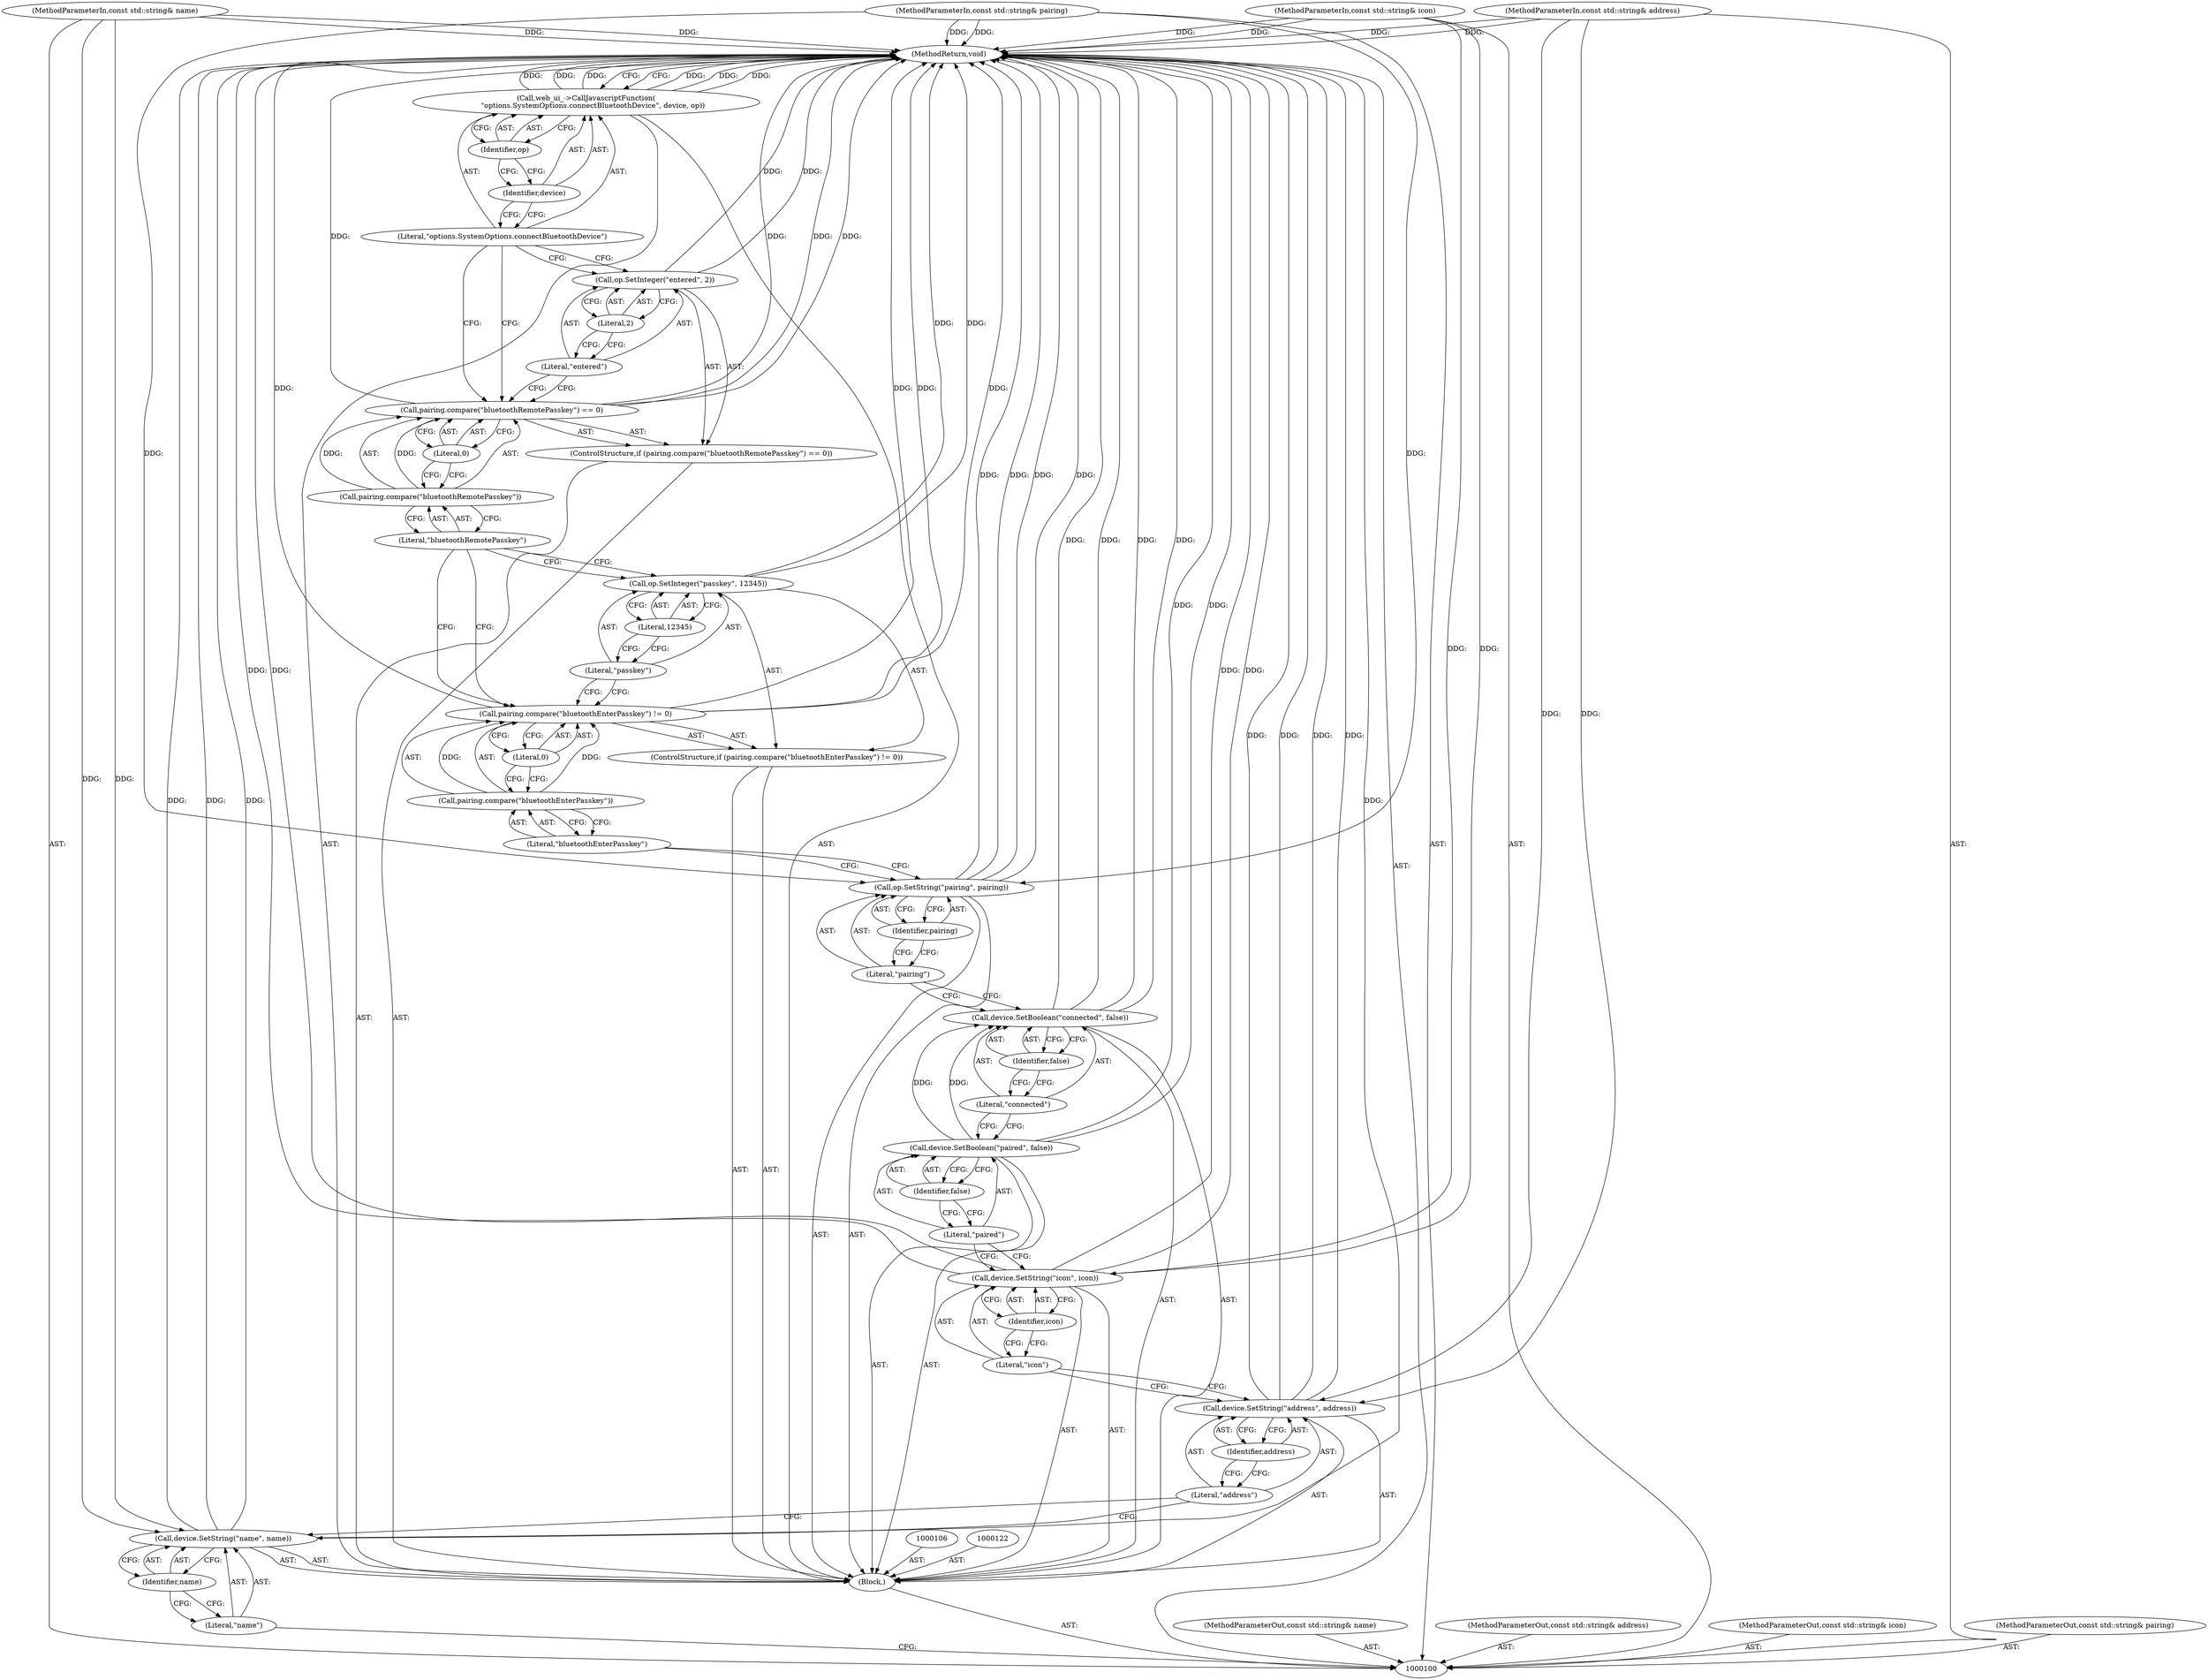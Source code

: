 digraph "1_Chrome_0a38f71865b63025dce4de1f8cca71979c48d14d_4" {
"1000146" [label="(MethodReturn,void)"];
"1000116" [label="(Call,device.SetBoolean(\"paired\", false))"];
"1000117" [label="(Literal,\"paired\")"];
"1000118" [label="(Identifier,false)"];
"1000119" [label="(Call,device.SetBoolean(\"connected\", false))"];
"1000120" [label="(Literal,\"connected\")"];
"1000121" [label="(Identifier,false)"];
"1000124" [label="(Literal,\"pairing\")"];
"1000123" [label="(Call,op.SetString(\"pairing\", pairing))"];
"1000125" [label="(Identifier,pairing)"];
"1000126" [label="(ControlStructure,if (pairing.compare(\"bluetoothEnterPasskey\") != 0))"];
"1000129" [label="(Literal,\"bluetoothEnterPasskey\")"];
"1000130" [label="(Literal,0)"];
"1000127" [label="(Call,pairing.compare(\"bluetoothEnterPasskey\") != 0)"];
"1000128" [label="(Call,pairing.compare(\"bluetoothEnterPasskey\"))"];
"1000132" [label="(Literal,\"passkey\")"];
"1000133" [label="(Literal,12345)"];
"1000131" [label="(Call,op.SetInteger(\"passkey\", 12345))"];
"1000134" [label="(ControlStructure,if (pairing.compare(\"bluetoothRemotePasskey\") == 0))"];
"1000137" [label="(Literal,\"bluetoothRemotePasskey\")"];
"1000138" [label="(Literal,0)"];
"1000135" [label="(Call,pairing.compare(\"bluetoothRemotePasskey\") == 0)"];
"1000136" [label="(Call,pairing.compare(\"bluetoothRemotePasskey\"))"];
"1000140" [label="(Literal,\"entered\")"];
"1000141" [label="(Literal,2)"];
"1000139" [label="(Call,op.SetInteger(\"entered\", 2))"];
"1000142" [label="(Call,web_ui_->CallJavascriptFunction(\n      \"options.SystemOptions.connectBluetoothDevice\", device, op))"];
"1000144" [label="(Identifier,device)"];
"1000143" [label="(Literal,\"options.SystemOptions.connectBluetoothDevice\")"];
"1000145" [label="(Identifier,op)"];
"1000101" [label="(MethodParameterIn,const std::string& name)"];
"1000194" [label="(MethodParameterOut,const std::string& name)"];
"1000102" [label="(MethodParameterIn,const std::string& address)"];
"1000195" [label="(MethodParameterOut,const std::string& address)"];
"1000103" [label="(MethodParameterIn,const std::string& icon)"];
"1000196" [label="(MethodParameterOut,const std::string& icon)"];
"1000105" [label="(Block,)"];
"1000104" [label="(MethodParameterIn,const std::string& pairing)"];
"1000197" [label="(MethodParameterOut,const std::string& pairing)"];
"1000108" [label="(Literal,\"name\")"];
"1000107" [label="(Call,device.SetString(\"name\", name))"];
"1000109" [label="(Identifier,name)"];
"1000111" [label="(Literal,\"address\")"];
"1000110" [label="(Call,device.SetString(\"address\", address))"];
"1000112" [label="(Identifier,address)"];
"1000114" [label="(Literal,\"icon\")"];
"1000113" [label="(Call,device.SetString(\"icon\", icon))"];
"1000115" [label="(Identifier,icon)"];
"1000146" -> "1000100"  [label="AST: "];
"1000146" -> "1000142"  [label="CFG: "];
"1000142" -> "1000146"  [label="DDG: "];
"1000142" -> "1000146"  [label="DDG: "];
"1000142" -> "1000146"  [label="DDG: "];
"1000123" -> "1000146"  [label="DDG: "];
"1000123" -> "1000146"  [label="DDG: "];
"1000107" -> "1000146"  [label="DDG: "];
"1000107" -> "1000146"  [label="DDG: "];
"1000104" -> "1000146"  [label="DDG: "];
"1000127" -> "1000146"  [label="DDG: "];
"1000127" -> "1000146"  [label="DDG: "];
"1000119" -> "1000146"  [label="DDG: "];
"1000119" -> "1000146"  [label="DDG: "];
"1000116" -> "1000146"  [label="DDG: "];
"1000131" -> "1000146"  [label="DDG: "];
"1000139" -> "1000146"  [label="DDG: "];
"1000103" -> "1000146"  [label="DDG: "];
"1000113" -> "1000146"  [label="DDG: "];
"1000113" -> "1000146"  [label="DDG: "];
"1000102" -> "1000146"  [label="DDG: "];
"1000110" -> "1000146"  [label="DDG: "];
"1000110" -> "1000146"  [label="DDG: "];
"1000135" -> "1000146"  [label="DDG: "];
"1000135" -> "1000146"  [label="DDG: "];
"1000101" -> "1000146"  [label="DDG: "];
"1000116" -> "1000105"  [label="AST: "];
"1000116" -> "1000118"  [label="CFG: "];
"1000117" -> "1000116"  [label="AST: "];
"1000118" -> "1000116"  [label="AST: "];
"1000120" -> "1000116"  [label="CFG: "];
"1000116" -> "1000146"  [label="DDG: "];
"1000116" -> "1000119"  [label="DDG: "];
"1000117" -> "1000116"  [label="AST: "];
"1000117" -> "1000113"  [label="CFG: "];
"1000118" -> "1000117"  [label="CFG: "];
"1000118" -> "1000116"  [label="AST: "];
"1000118" -> "1000117"  [label="CFG: "];
"1000116" -> "1000118"  [label="CFG: "];
"1000119" -> "1000105"  [label="AST: "];
"1000119" -> "1000121"  [label="CFG: "];
"1000120" -> "1000119"  [label="AST: "];
"1000121" -> "1000119"  [label="AST: "];
"1000124" -> "1000119"  [label="CFG: "];
"1000119" -> "1000146"  [label="DDG: "];
"1000119" -> "1000146"  [label="DDG: "];
"1000116" -> "1000119"  [label="DDG: "];
"1000120" -> "1000119"  [label="AST: "];
"1000120" -> "1000116"  [label="CFG: "];
"1000121" -> "1000120"  [label="CFG: "];
"1000121" -> "1000119"  [label="AST: "];
"1000121" -> "1000120"  [label="CFG: "];
"1000119" -> "1000121"  [label="CFG: "];
"1000124" -> "1000123"  [label="AST: "];
"1000124" -> "1000119"  [label="CFG: "];
"1000125" -> "1000124"  [label="CFG: "];
"1000123" -> "1000105"  [label="AST: "];
"1000123" -> "1000125"  [label="CFG: "];
"1000124" -> "1000123"  [label="AST: "];
"1000125" -> "1000123"  [label="AST: "];
"1000129" -> "1000123"  [label="CFG: "];
"1000123" -> "1000146"  [label="DDG: "];
"1000123" -> "1000146"  [label="DDG: "];
"1000104" -> "1000123"  [label="DDG: "];
"1000125" -> "1000123"  [label="AST: "];
"1000125" -> "1000124"  [label="CFG: "];
"1000123" -> "1000125"  [label="CFG: "];
"1000126" -> "1000105"  [label="AST: "];
"1000127" -> "1000126"  [label="AST: "];
"1000131" -> "1000126"  [label="AST: "];
"1000129" -> "1000128"  [label="AST: "];
"1000129" -> "1000123"  [label="CFG: "];
"1000128" -> "1000129"  [label="CFG: "];
"1000130" -> "1000127"  [label="AST: "];
"1000130" -> "1000128"  [label="CFG: "];
"1000127" -> "1000130"  [label="CFG: "];
"1000127" -> "1000126"  [label="AST: "];
"1000127" -> "1000130"  [label="CFG: "];
"1000128" -> "1000127"  [label="AST: "];
"1000130" -> "1000127"  [label="AST: "];
"1000132" -> "1000127"  [label="CFG: "];
"1000137" -> "1000127"  [label="CFG: "];
"1000127" -> "1000146"  [label="DDG: "];
"1000127" -> "1000146"  [label="DDG: "];
"1000128" -> "1000127"  [label="DDG: "];
"1000128" -> "1000127"  [label="AST: "];
"1000128" -> "1000129"  [label="CFG: "];
"1000129" -> "1000128"  [label="AST: "];
"1000130" -> "1000128"  [label="CFG: "];
"1000128" -> "1000127"  [label="DDG: "];
"1000132" -> "1000131"  [label="AST: "];
"1000132" -> "1000127"  [label="CFG: "];
"1000133" -> "1000132"  [label="CFG: "];
"1000133" -> "1000131"  [label="AST: "];
"1000133" -> "1000132"  [label="CFG: "];
"1000131" -> "1000133"  [label="CFG: "];
"1000131" -> "1000126"  [label="AST: "];
"1000131" -> "1000133"  [label="CFG: "];
"1000132" -> "1000131"  [label="AST: "];
"1000133" -> "1000131"  [label="AST: "];
"1000137" -> "1000131"  [label="CFG: "];
"1000131" -> "1000146"  [label="DDG: "];
"1000134" -> "1000105"  [label="AST: "];
"1000135" -> "1000134"  [label="AST: "];
"1000139" -> "1000134"  [label="AST: "];
"1000137" -> "1000136"  [label="AST: "];
"1000137" -> "1000131"  [label="CFG: "];
"1000137" -> "1000127"  [label="CFG: "];
"1000136" -> "1000137"  [label="CFG: "];
"1000138" -> "1000135"  [label="AST: "];
"1000138" -> "1000136"  [label="CFG: "];
"1000135" -> "1000138"  [label="CFG: "];
"1000135" -> "1000134"  [label="AST: "];
"1000135" -> "1000138"  [label="CFG: "];
"1000136" -> "1000135"  [label="AST: "];
"1000138" -> "1000135"  [label="AST: "];
"1000140" -> "1000135"  [label="CFG: "];
"1000143" -> "1000135"  [label="CFG: "];
"1000135" -> "1000146"  [label="DDG: "];
"1000135" -> "1000146"  [label="DDG: "];
"1000136" -> "1000135"  [label="DDG: "];
"1000136" -> "1000135"  [label="AST: "];
"1000136" -> "1000137"  [label="CFG: "];
"1000137" -> "1000136"  [label="AST: "];
"1000138" -> "1000136"  [label="CFG: "];
"1000136" -> "1000135"  [label="DDG: "];
"1000140" -> "1000139"  [label="AST: "];
"1000140" -> "1000135"  [label="CFG: "];
"1000141" -> "1000140"  [label="CFG: "];
"1000141" -> "1000139"  [label="AST: "];
"1000141" -> "1000140"  [label="CFG: "];
"1000139" -> "1000141"  [label="CFG: "];
"1000139" -> "1000134"  [label="AST: "];
"1000139" -> "1000141"  [label="CFG: "];
"1000140" -> "1000139"  [label="AST: "];
"1000141" -> "1000139"  [label="AST: "];
"1000143" -> "1000139"  [label="CFG: "];
"1000139" -> "1000146"  [label="DDG: "];
"1000142" -> "1000105"  [label="AST: "];
"1000142" -> "1000145"  [label="CFG: "];
"1000143" -> "1000142"  [label="AST: "];
"1000144" -> "1000142"  [label="AST: "];
"1000145" -> "1000142"  [label="AST: "];
"1000146" -> "1000142"  [label="CFG: "];
"1000142" -> "1000146"  [label="DDG: "];
"1000142" -> "1000146"  [label="DDG: "];
"1000142" -> "1000146"  [label="DDG: "];
"1000144" -> "1000142"  [label="AST: "];
"1000144" -> "1000143"  [label="CFG: "];
"1000145" -> "1000144"  [label="CFG: "];
"1000143" -> "1000142"  [label="AST: "];
"1000143" -> "1000139"  [label="CFG: "];
"1000143" -> "1000135"  [label="CFG: "];
"1000144" -> "1000143"  [label="CFG: "];
"1000145" -> "1000142"  [label="AST: "];
"1000145" -> "1000144"  [label="CFG: "];
"1000142" -> "1000145"  [label="CFG: "];
"1000101" -> "1000100"  [label="AST: "];
"1000101" -> "1000146"  [label="DDG: "];
"1000101" -> "1000107"  [label="DDG: "];
"1000194" -> "1000100"  [label="AST: "];
"1000102" -> "1000100"  [label="AST: "];
"1000102" -> "1000146"  [label="DDG: "];
"1000102" -> "1000110"  [label="DDG: "];
"1000195" -> "1000100"  [label="AST: "];
"1000103" -> "1000100"  [label="AST: "];
"1000103" -> "1000146"  [label="DDG: "];
"1000103" -> "1000113"  [label="DDG: "];
"1000196" -> "1000100"  [label="AST: "];
"1000105" -> "1000100"  [label="AST: "];
"1000106" -> "1000105"  [label="AST: "];
"1000107" -> "1000105"  [label="AST: "];
"1000110" -> "1000105"  [label="AST: "];
"1000113" -> "1000105"  [label="AST: "];
"1000116" -> "1000105"  [label="AST: "];
"1000119" -> "1000105"  [label="AST: "];
"1000122" -> "1000105"  [label="AST: "];
"1000123" -> "1000105"  [label="AST: "];
"1000126" -> "1000105"  [label="AST: "];
"1000134" -> "1000105"  [label="AST: "];
"1000142" -> "1000105"  [label="AST: "];
"1000104" -> "1000100"  [label="AST: "];
"1000104" -> "1000146"  [label="DDG: "];
"1000104" -> "1000123"  [label="DDG: "];
"1000197" -> "1000100"  [label="AST: "];
"1000108" -> "1000107"  [label="AST: "];
"1000108" -> "1000100"  [label="CFG: "];
"1000109" -> "1000108"  [label="CFG: "];
"1000107" -> "1000105"  [label="AST: "];
"1000107" -> "1000109"  [label="CFG: "];
"1000108" -> "1000107"  [label="AST: "];
"1000109" -> "1000107"  [label="AST: "];
"1000111" -> "1000107"  [label="CFG: "];
"1000107" -> "1000146"  [label="DDG: "];
"1000107" -> "1000146"  [label="DDG: "];
"1000101" -> "1000107"  [label="DDG: "];
"1000109" -> "1000107"  [label="AST: "];
"1000109" -> "1000108"  [label="CFG: "];
"1000107" -> "1000109"  [label="CFG: "];
"1000111" -> "1000110"  [label="AST: "];
"1000111" -> "1000107"  [label="CFG: "];
"1000112" -> "1000111"  [label="CFG: "];
"1000110" -> "1000105"  [label="AST: "];
"1000110" -> "1000112"  [label="CFG: "];
"1000111" -> "1000110"  [label="AST: "];
"1000112" -> "1000110"  [label="AST: "];
"1000114" -> "1000110"  [label="CFG: "];
"1000110" -> "1000146"  [label="DDG: "];
"1000110" -> "1000146"  [label="DDG: "];
"1000102" -> "1000110"  [label="DDG: "];
"1000112" -> "1000110"  [label="AST: "];
"1000112" -> "1000111"  [label="CFG: "];
"1000110" -> "1000112"  [label="CFG: "];
"1000114" -> "1000113"  [label="AST: "];
"1000114" -> "1000110"  [label="CFG: "];
"1000115" -> "1000114"  [label="CFG: "];
"1000113" -> "1000105"  [label="AST: "];
"1000113" -> "1000115"  [label="CFG: "];
"1000114" -> "1000113"  [label="AST: "];
"1000115" -> "1000113"  [label="AST: "];
"1000117" -> "1000113"  [label="CFG: "];
"1000113" -> "1000146"  [label="DDG: "];
"1000113" -> "1000146"  [label="DDG: "];
"1000103" -> "1000113"  [label="DDG: "];
"1000115" -> "1000113"  [label="AST: "];
"1000115" -> "1000114"  [label="CFG: "];
"1000113" -> "1000115"  [label="CFG: "];
}
